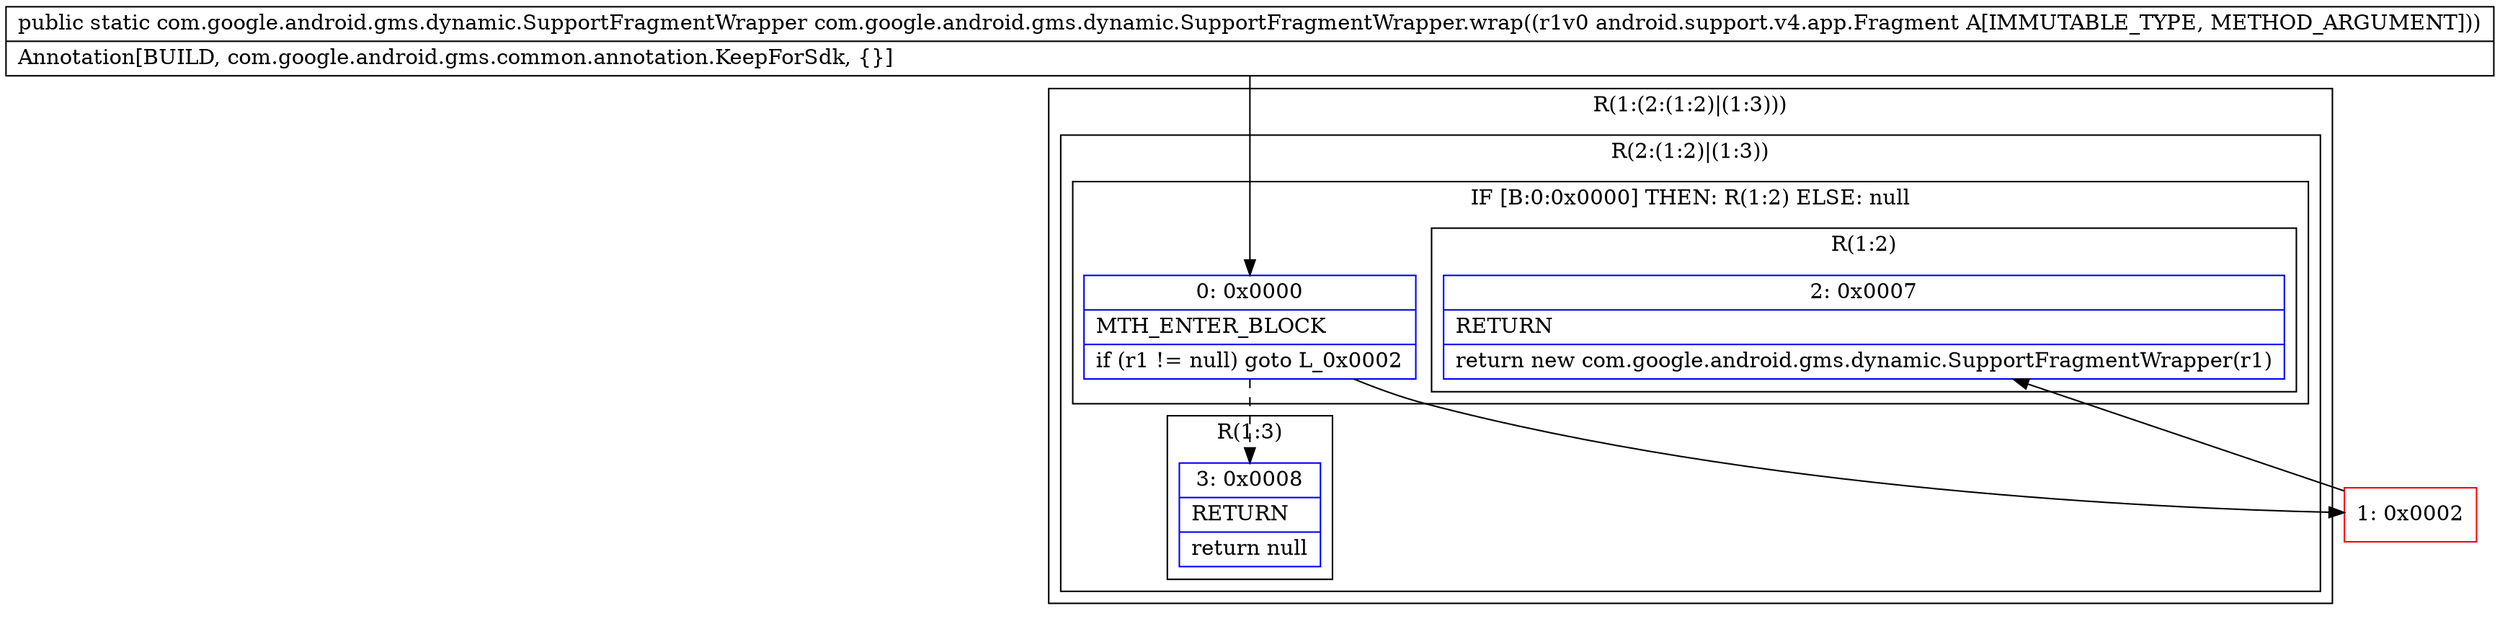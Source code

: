 digraph "CFG forcom.google.android.gms.dynamic.SupportFragmentWrapper.wrap(Landroid\/support\/v4\/app\/Fragment;)Lcom\/google\/android\/gms\/dynamic\/SupportFragmentWrapper;" {
subgraph cluster_Region_1324424656 {
label = "R(1:(2:(1:2)|(1:3)))";
node [shape=record,color=blue];
subgraph cluster_Region_1000057927 {
label = "R(2:(1:2)|(1:3))";
node [shape=record,color=blue];
subgraph cluster_IfRegion_2141402158 {
label = "IF [B:0:0x0000] THEN: R(1:2) ELSE: null";
node [shape=record,color=blue];
Node_0 [shape=record,label="{0\:\ 0x0000|MTH_ENTER_BLOCK\l|if (r1 != null) goto L_0x0002\l}"];
subgraph cluster_Region_94412130 {
label = "R(1:2)";
node [shape=record,color=blue];
Node_2 [shape=record,label="{2\:\ 0x0007|RETURN\l|return new com.google.android.gms.dynamic.SupportFragmentWrapper(r1)\l}"];
}
}
subgraph cluster_Region_1140400027 {
label = "R(1:3)";
node [shape=record,color=blue];
Node_3 [shape=record,label="{3\:\ 0x0008|RETURN\l|return null\l}"];
}
}
}
Node_1 [shape=record,color=red,label="{1\:\ 0x0002}"];
MethodNode[shape=record,label="{public static com.google.android.gms.dynamic.SupportFragmentWrapper com.google.android.gms.dynamic.SupportFragmentWrapper.wrap((r1v0 android.support.v4.app.Fragment A[IMMUTABLE_TYPE, METHOD_ARGUMENT]))  | Annotation[BUILD, com.google.android.gms.common.annotation.KeepForSdk, \{\}]\l}"];
MethodNode -> Node_0;
Node_0 -> Node_1;
Node_0 -> Node_3[style=dashed];
Node_1 -> Node_2;
}

